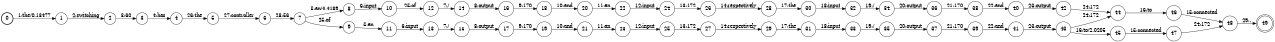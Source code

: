 digraph FST {
rankdir = LR;
size = "8.5,11";
label = "";
center = 1;
orientation = Portrait;
ranksep = "0.4";
nodesep = "0.25";
0 [label = "0", shape = circle, style = bold, fontsize = 14]
	0 -> 1 [label = "1:the/0.13477", fontsize = 14];
1 [label = "1", shape = circle, style = solid, fontsize = 14]
	1 -> 2 [label = "2:switching", fontsize = 14];
2 [label = "2", shape = circle, style = solid, fontsize = 14]
	2 -> 3 [label = "3:60", fontsize = 14];
3 [label = "3", shape = circle, style = solid, fontsize = 14]
	3 -> 4 [label = "4:has", fontsize = 14];
4 [label = "4", shape = circle, style = solid, fontsize = 14]
	4 -> 5 [label = "26:the", fontsize = 14];
5 [label = "5", shape = circle, style = solid, fontsize = 14]
	5 -> 6 [label = "27:controller", fontsize = 14];
6 [label = "6", shape = circle, style = solid, fontsize = 14]
	6 -> 7 [label = "28:56", fontsize = 14];
7 [label = "7", shape = circle, style = solid, fontsize = 14]
	7 -> 8 [label = "5:an/4.4189", fontsize = 14];
	7 -> 9 [label = "25:of", fontsize = 14];
8 [label = "8", shape = circle, style = solid, fontsize = 14]
	8 -> 10 [label = "6:input", fontsize = 14];
9 [label = "9", shape = circle, style = solid, fontsize = 14]
	9 -> 11 [label = "5:an", fontsize = 14];
10 [label = "10", shape = circle, style = solid, fontsize = 14]
	10 -> 12 [label = "25:of", fontsize = 14];
11 [label = "11", shape = circle, style = solid, fontsize = 14]
	11 -> 13 [label = "6:input", fontsize = 14];
12 [label = "12", shape = circle, style = solid, fontsize = 14]
	12 -> 14 [label = "7:/", fontsize = 14];
13 [label = "13", shape = circle, style = solid, fontsize = 14]
	13 -> 15 [label = "7:/", fontsize = 14];
14 [label = "14", shape = circle, style = solid, fontsize = 14]
	14 -> 16 [label = "8:output", fontsize = 14];
15 [label = "15", shape = circle, style = solid, fontsize = 14]
	15 -> 17 [label = "8:output", fontsize = 14];
16 [label = "16", shape = circle, style = solid, fontsize = 14]
	16 -> 18 [label = "9:170", fontsize = 14];
17 [label = "17", shape = circle, style = solid, fontsize = 14]
	17 -> 19 [label = "9:170", fontsize = 14];
18 [label = "18", shape = circle, style = solid, fontsize = 14]
	18 -> 20 [label = "10:and", fontsize = 14];
19 [label = "19", shape = circle, style = solid, fontsize = 14]
	19 -> 21 [label = "10:and", fontsize = 14];
20 [label = "20", shape = circle, style = solid, fontsize = 14]
	20 -> 22 [label = "11:an", fontsize = 14];
21 [label = "21", shape = circle, style = solid, fontsize = 14]
	21 -> 23 [label = "11:an", fontsize = 14];
22 [label = "22", shape = circle, style = solid, fontsize = 14]
	22 -> 24 [label = "12:input", fontsize = 14];
23 [label = "23", shape = circle, style = solid, fontsize = 14]
	23 -> 25 [label = "12:input", fontsize = 14];
24 [label = "24", shape = circle, style = solid, fontsize = 14]
	24 -> 26 [label = "13:172", fontsize = 14];
25 [label = "25", shape = circle, style = solid, fontsize = 14]
	25 -> 27 [label = "13:172", fontsize = 14];
26 [label = "26", shape = circle, style = solid, fontsize = 14]
	26 -> 28 [label = "14:respectively", fontsize = 14];
27 [label = "27", shape = circle, style = solid, fontsize = 14]
	27 -> 29 [label = "14:respectively", fontsize = 14];
28 [label = "28", shape = circle, style = solid, fontsize = 14]
	28 -> 30 [label = "17:the", fontsize = 14];
29 [label = "29", shape = circle, style = solid, fontsize = 14]
	29 -> 31 [label = "17:the", fontsize = 14];
30 [label = "30", shape = circle, style = solid, fontsize = 14]
	30 -> 32 [label = "18:input", fontsize = 14];
31 [label = "31", shape = circle, style = solid, fontsize = 14]
	31 -> 33 [label = "18:input", fontsize = 14];
32 [label = "32", shape = circle, style = solid, fontsize = 14]
	32 -> 34 [label = "19:/", fontsize = 14];
33 [label = "33", shape = circle, style = solid, fontsize = 14]
	33 -> 35 [label = "19:/", fontsize = 14];
34 [label = "34", shape = circle, style = solid, fontsize = 14]
	34 -> 36 [label = "20:output", fontsize = 14];
35 [label = "35", shape = circle, style = solid, fontsize = 14]
	35 -> 37 [label = "20:output", fontsize = 14];
36 [label = "36", shape = circle, style = solid, fontsize = 14]
	36 -> 38 [label = "21:170", fontsize = 14];
37 [label = "37", shape = circle, style = solid, fontsize = 14]
	37 -> 39 [label = "21:170", fontsize = 14];
38 [label = "38", shape = circle, style = solid, fontsize = 14]
	38 -> 40 [label = "22:and", fontsize = 14];
39 [label = "39", shape = circle, style = solid, fontsize = 14]
	39 -> 41 [label = "22:and", fontsize = 14];
40 [label = "40", shape = circle, style = solid, fontsize = 14]
	40 -> 42 [label = "23:output", fontsize = 14];
41 [label = "41", shape = circle, style = solid, fontsize = 14]
	41 -> 43 [label = "23:output", fontsize = 14];
42 [label = "42", shape = circle, style = solid, fontsize = 14]
	42 -> 44 [label = "24:172", fontsize = 14];
43 [label = "43", shape = circle, style = solid, fontsize = 14]
	43 -> 44 [label = "24:172", fontsize = 14];
	43 -> 45 [label = "16:to/2.0205", fontsize = 14];
44 [label = "44", shape = circle, style = solid, fontsize = 14]
	44 -> 46 [label = "16:to", fontsize = 14];
45 [label = "45", shape = circle, style = solid, fontsize = 14]
	45 -> 47 [label = "15:connected", fontsize = 14];
46 [label = "46", shape = circle, style = solid, fontsize = 14]
	46 -> 48 [label = "15:connected", fontsize = 14];
47 [label = "47", shape = circle, style = solid, fontsize = 14]
	47 -> 48 [label = "24:172", fontsize = 14];
48 [label = "48", shape = circle, style = solid, fontsize = 14]
	48 -> 49 [label = "29:.", fontsize = 14];
49 [label = "49", shape = doublecircle, style = solid, fontsize = 14]
}
